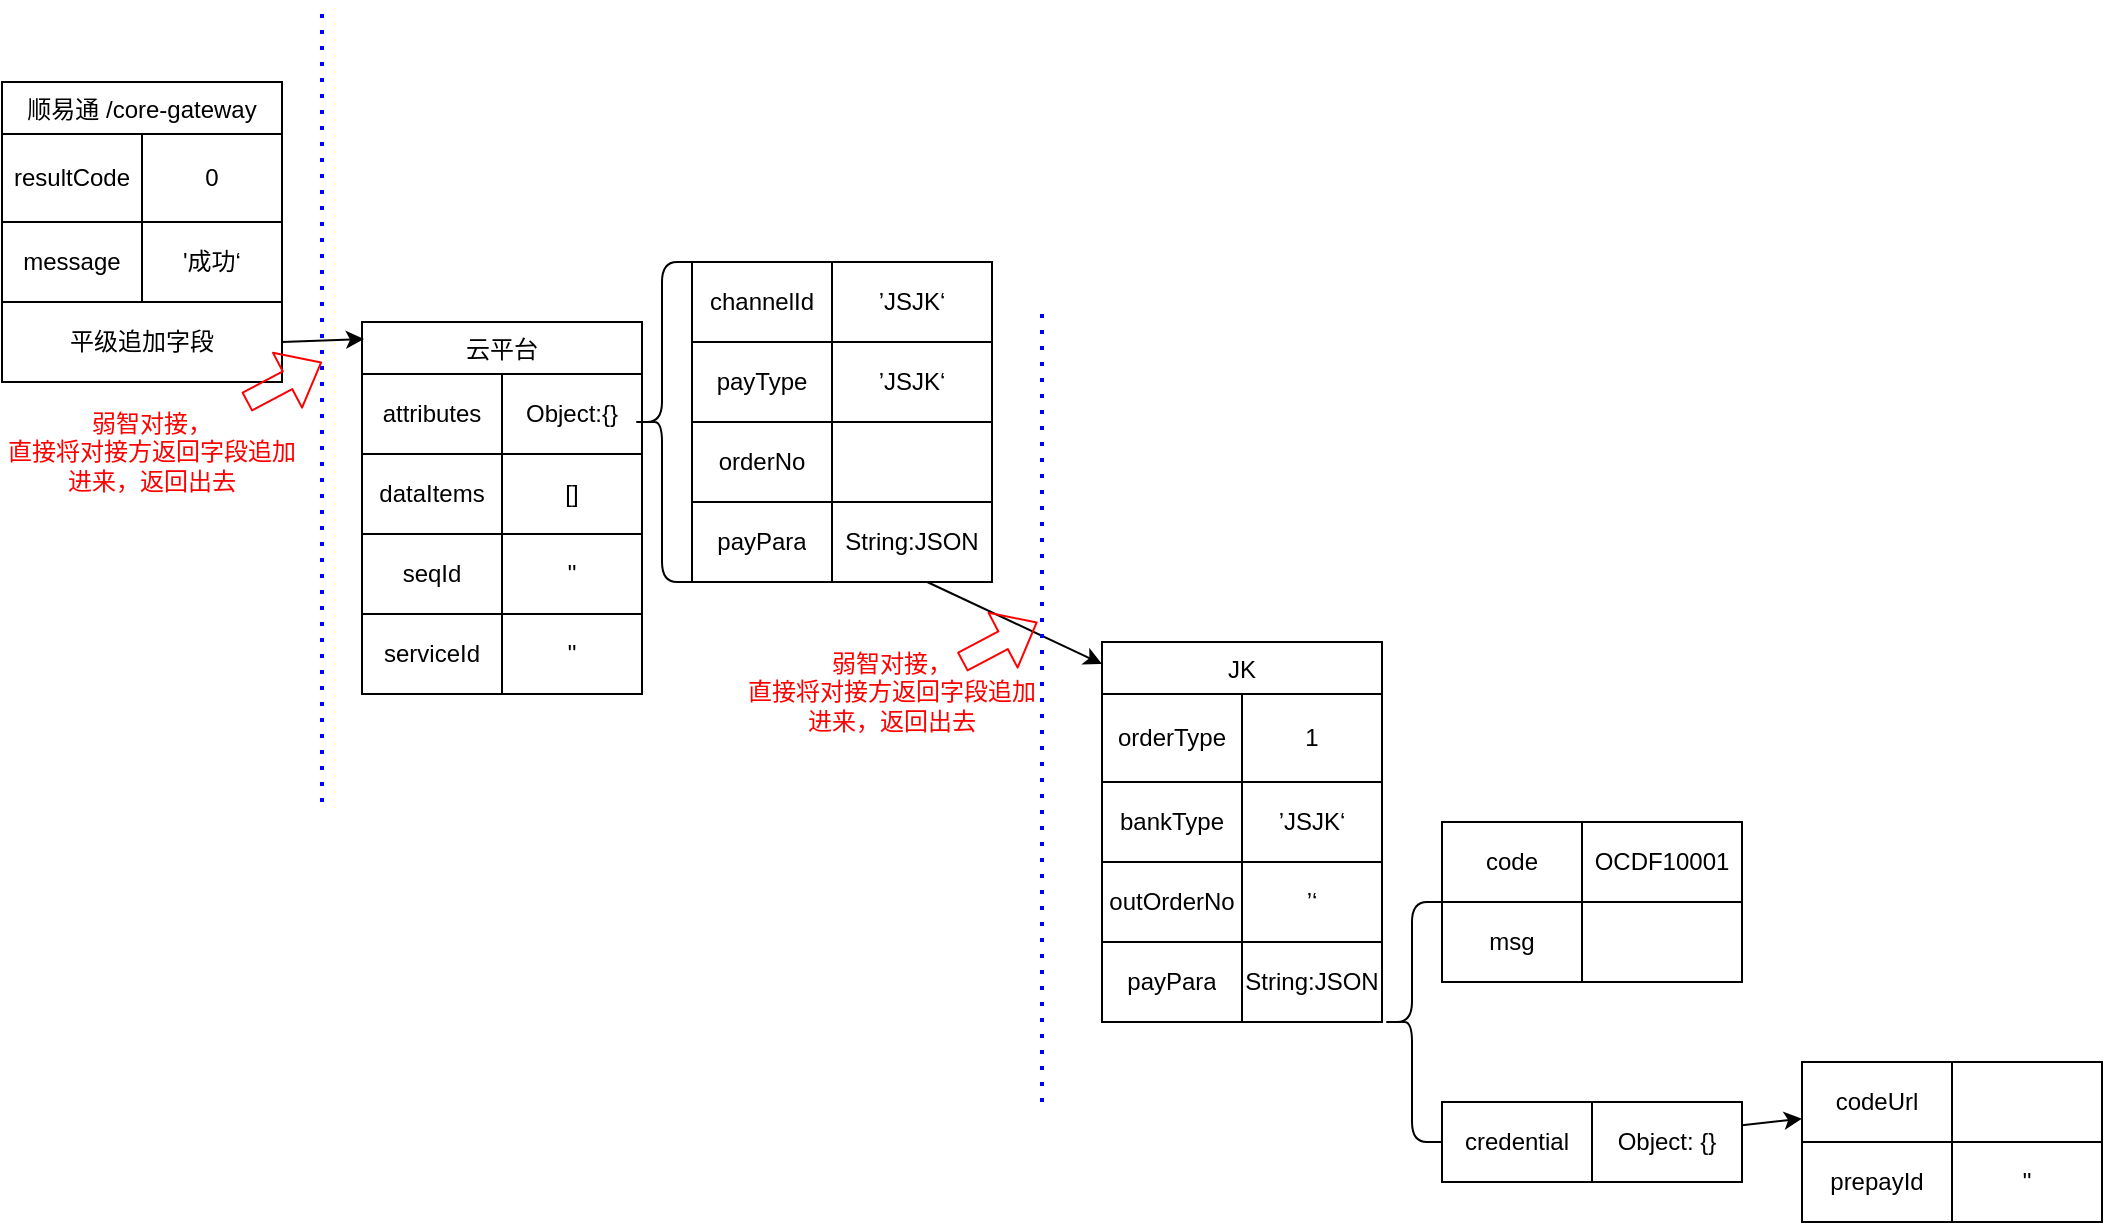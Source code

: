 <mxfile version="14.7.2" type="github">
  <diagram id="R2lEEEUBdFMjLlhIrx00" name="Page-1">
    <mxGraphModel dx="1079" dy="1741" grid="1" gridSize="10" guides="1" tooltips="1" connect="1" arrows="1" fold="1" page="1" pageScale="1" pageWidth="850" pageHeight="1100" math="0" shadow="0" extFonts="Permanent Marker^https://fonts.googleapis.com/css?family=Permanent+Marker">
      <root>
        <mxCell id="0" />
        <mxCell id="1" parent="0" />
        <mxCell id="_d_4bOYa-m-xZiI8dY3d-9" value="顺易通 /core-gateway" style="swimlane;fontStyle=0;childLayout=stackLayout;horizontal=1;startSize=26;horizontalStack=0;resizeParent=1;resizeParentMax=0;resizeLast=0;collapsible=1;marginBottom=0;" vertex="1" parent="1">
          <mxGeometry x="20" y="40" width="140" height="110" as="geometry" />
        </mxCell>
        <mxCell id="_d_4bOYa-m-xZiI8dY3d-44" value="" style="shape=table;html=1;whiteSpace=wrap;startSize=0;container=1;collapsible=0;childLayout=tableLayout;" vertex="1" parent="_d_4bOYa-m-xZiI8dY3d-9">
          <mxGeometry y="26" width="140" height="84" as="geometry" />
        </mxCell>
        <mxCell id="_d_4bOYa-m-xZiI8dY3d-45" value="" style="shape=partialRectangle;html=1;whiteSpace=wrap;collapsible=0;dropTarget=0;pointerEvents=0;fillColor=none;top=0;left=0;bottom=0;right=0;points=[[0,0.5],[1,0.5]];portConstraint=eastwest;" vertex="1" parent="_d_4bOYa-m-xZiI8dY3d-44">
          <mxGeometry width="140" height="44" as="geometry" />
        </mxCell>
        <mxCell id="_d_4bOYa-m-xZiI8dY3d-46" value="resultCode" style="shape=partialRectangle;html=1;whiteSpace=wrap;connectable=0;overflow=hidden;fillColor=none;top=0;left=0;bottom=0;right=0;" vertex="1" parent="_d_4bOYa-m-xZiI8dY3d-45">
          <mxGeometry width="70" height="44" as="geometry" />
        </mxCell>
        <mxCell id="_d_4bOYa-m-xZiI8dY3d-47" value="0" style="shape=partialRectangle;html=1;whiteSpace=wrap;connectable=0;overflow=hidden;fillColor=none;top=0;left=0;bottom=0;right=0;" vertex="1" parent="_d_4bOYa-m-xZiI8dY3d-45">
          <mxGeometry x="70" width="70" height="44" as="geometry" />
        </mxCell>
        <mxCell id="_d_4bOYa-m-xZiI8dY3d-48" value="" style="shape=partialRectangle;html=1;whiteSpace=wrap;collapsible=0;dropTarget=0;pointerEvents=0;fillColor=none;top=0;left=0;bottom=0;right=0;points=[[0,0.5],[1,0.5]];portConstraint=eastwest;" vertex="1" parent="_d_4bOYa-m-xZiI8dY3d-44">
          <mxGeometry y="44" width="140" height="40" as="geometry" />
        </mxCell>
        <mxCell id="_d_4bOYa-m-xZiI8dY3d-49" value="message" style="shape=partialRectangle;html=1;whiteSpace=wrap;connectable=0;overflow=hidden;fillColor=none;top=0;left=0;bottom=0;right=0;" vertex="1" parent="_d_4bOYa-m-xZiI8dY3d-48">
          <mxGeometry width="70" height="40" as="geometry" />
        </mxCell>
        <mxCell id="_d_4bOYa-m-xZiI8dY3d-50" value="&#39;成功‘" style="shape=partialRectangle;html=1;whiteSpace=wrap;connectable=0;overflow=hidden;fillColor=none;top=0;left=0;bottom=0;right=0;" vertex="1" parent="_d_4bOYa-m-xZiI8dY3d-48">
          <mxGeometry x="70" width="70" height="40" as="geometry" />
        </mxCell>
        <mxCell id="_d_4bOYa-m-xZiI8dY3d-123" value="" style="edgeStyle=none;rounded=0;orthogonalLoop=1;jettySize=auto;html=1;entryX=0;entryY=0.058;entryDx=0;entryDy=0;entryPerimeter=0;" edge="1" parent="1" source="_d_4bOYa-m-xZiI8dY3d-212" target="_d_4bOYa-m-xZiI8dY3d-109">
          <mxGeometry relative="1" as="geometry">
            <mxPoint x="570" y="260" as="sourcePoint" />
          </mxGeometry>
        </mxCell>
        <mxCell id="_d_4bOYa-m-xZiI8dY3d-88" value="云平台" style="swimlane;fontStyle=0;childLayout=stackLayout;horizontal=1;startSize=26;horizontalStack=0;resizeParent=1;resizeParentMax=0;resizeLast=0;collapsible=1;marginBottom=0;" vertex="1" parent="1">
          <mxGeometry x="200" y="160" width="140" height="186" as="geometry" />
        </mxCell>
        <mxCell id="_d_4bOYa-m-xZiI8dY3d-89" value="" style="shape=table;html=1;whiteSpace=wrap;startSize=0;container=1;collapsible=0;childLayout=tableLayout;" vertex="1" parent="_d_4bOYa-m-xZiI8dY3d-88">
          <mxGeometry y="26" width="140" height="160" as="geometry" />
        </mxCell>
        <mxCell id="_d_4bOYa-m-xZiI8dY3d-51" value="" style="shape=partialRectangle;html=1;whiteSpace=wrap;collapsible=0;dropTarget=0;pointerEvents=0;fillColor=none;top=0;left=0;bottom=0;right=0;points=[[0,0.5],[1,0.5]];portConstraint=eastwest;" vertex="1" parent="_d_4bOYa-m-xZiI8dY3d-89">
          <mxGeometry width="140" height="40" as="geometry" />
        </mxCell>
        <mxCell id="_d_4bOYa-m-xZiI8dY3d-52" value="attributes" style="shape=partialRectangle;html=1;whiteSpace=wrap;connectable=0;overflow=hidden;fillColor=none;top=0;left=0;bottom=0;right=0;" vertex="1" parent="_d_4bOYa-m-xZiI8dY3d-51">
          <mxGeometry width="70" height="40" as="geometry" />
        </mxCell>
        <mxCell id="_d_4bOYa-m-xZiI8dY3d-53" value="Object:{}" style="shape=partialRectangle;html=1;whiteSpace=wrap;connectable=0;overflow=hidden;fillColor=none;top=0;left=0;bottom=0;right=0;" vertex="1" parent="_d_4bOYa-m-xZiI8dY3d-51">
          <mxGeometry x="70" width="70" height="40" as="geometry" />
        </mxCell>
        <mxCell id="_d_4bOYa-m-xZiI8dY3d-54" value="" style="shape=partialRectangle;html=1;whiteSpace=wrap;collapsible=0;dropTarget=0;pointerEvents=0;fillColor=none;top=0;left=0;bottom=0;right=0;points=[[0,0.5],[1,0.5]];portConstraint=eastwest;" vertex="1" parent="_d_4bOYa-m-xZiI8dY3d-89">
          <mxGeometry y="40" width="140" height="40" as="geometry" />
        </mxCell>
        <mxCell id="_d_4bOYa-m-xZiI8dY3d-55" value="dataItems" style="shape=partialRectangle;html=1;whiteSpace=wrap;connectable=0;overflow=hidden;fillColor=none;top=0;left=0;bottom=0;right=0;" vertex="1" parent="_d_4bOYa-m-xZiI8dY3d-54">
          <mxGeometry width="70" height="40" as="geometry" />
        </mxCell>
        <mxCell id="_d_4bOYa-m-xZiI8dY3d-56" value="[]" style="shape=partialRectangle;html=1;whiteSpace=wrap;connectable=0;overflow=hidden;fillColor=none;top=0;left=0;bottom=0;right=0;" vertex="1" parent="_d_4bOYa-m-xZiI8dY3d-54">
          <mxGeometry x="70" width="70" height="40" as="geometry" />
        </mxCell>
        <mxCell id="_d_4bOYa-m-xZiI8dY3d-57" value="" style="shape=partialRectangle;html=1;whiteSpace=wrap;collapsible=0;dropTarget=0;pointerEvents=0;fillColor=none;top=0;left=0;bottom=0;right=0;points=[[0,0.5],[1,0.5]];portConstraint=eastwest;" vertex="1" parent="_d_4bOYa-m-xZiI8dY3d-89">
          <mxGeometry y="80" width="140" height="40" as="geometry" />
        </mxCell>
        <mxCell id="_d_4bOYa-m-xZiI8dY3d-58" value="seqId" style="shape=partialRectangle;html=1;whiteSpace=wrap;connectable=0;overflow=hidden;fillColor=none;top=0;left=0;bottom=0;right=0;" vertex="1" parent="_d_4bOYa-m-xZiI8dY3d-57">
          <mxGeometry width="70" height="40" as="geometry" />
        </mxCell>
        <mxCell id="_d_4bOYa-m-xZiI8dY3d-59" value="&#39;&#39;" style="shape=partialRectangle;html=1;whiteSpace=wrap;connectable=0;overflow=hidden;fillColor=none;top=0;left=0;bottom=0;right=0;" vertex="1" parent="_d_4bOYa-m-xZiI8dY3d-57">
          <mxGeometry x="70" width="70" height="40" as="geometry" />
        </mxCell>
        <mxCell id="_d_4bOYa-m-xZiI8dY3d-63" style="shape=partialRectangle;html=1;whiteSpace=wrap;collapsible=0;dropTarget=0;pointerEvents=0;fillColor=none;top=0;left=0;bottom=0;right=0;points=[[0,0.5],[1,0.5]];portConstraint=eastwest;" vertex="1" parent="_d_4bOYa-m-xZiI8dY3d-89">
          <mxGeometry y="120" width="140" height="40" as="geometry" />
        </mxCell>
        <mxCell id="_d_4bOYa-m-xZiI8dY3d-64" value="serviceId" style="shape=partialRectangle;html=1;whiteSpace=wrap;connectable=0;overflow=hidden;fillColor=none;top=0;left=0;bottom=0;right=0;" vertex="1" parent="_d_4bOYa-m-xZiI8dY3d-63">
          <mxGeometry width="70" height="40" as="geometry" />
        </mxCell>
        <mxCell id="_d_4bOYa-m-xZiI8dY3d-65" value="&#39;&#39;" style="shape=partialRectangle;html=1;whiteSpace=wrap;connectable=0;overflow=hidden;fillColor=none;top=0;left=0;bottom=0;right=0;" vertex="1" parent="_d_4bOYa-m-xZiI8dY3d-63">
          <mxGeometry x="70" width="70" height="40" as="geometry" />
        </mxCell>
        <mxCell id="_d_4bOYa-m-xZiI8dY3d-109" value="JK" style="swimlane;fontStyle=0;childLayout=stackLayout;horizontal=1;startSize=26;horizontalStack=0;resizeParent=1;resizeParentMax=0;resizeLast=0;collapsible=1;marginBottom=0;" vertex="1" parent="1">
          <mxGeometry x="570" y="320" width="140" height="190" as="geometry" />
        </mxCell>
        <mxCell id="_d_4bOYa-m-xZiI8dY3d-110" value="" style="shape=table;html=1;whiteSpace=wrap;startSize=0;container=1;collapsible=0;childLayout=tableLayout;" vertex="1" parent="_d_4bOYa-m-xZiI8dY3d-109">
          <mxGeometry y="26" width="140" height="164" as="geometry" />
        </mxCell>
        <mxCell id="_d_4bOYa-m-xZiI8dY3d-111" value="" style="shape=partialRectangle;html=1;whiteSpace=wrap;collapsible=0;dropTarget=0;pointerEvents=0;fillColor=none;top=0;left=0;bottom=0;right=0;points=[[0,0.5],[1,0.5]];portConstraint=eastwest;" vertex="1" parent="_d_4bOYa-m-xZiI8dY3d-110">
          <mxGeometry width="140" height="44" as="geometry" />
        </mxCell>
        <mxCell id="_d_4bOYa-m-xZiI8dY3d-112" value="orderType" style="shape=partialRectangle;html=1;whiteSpace=wrap;connectable=0;overflow=hidden;fillColor=none;top=0;left=0;bottom=0;right=0;" vertex="1" parent="_d_4bOYa-m-xZiI8dY3d-111">
          <mxGeometry width="70" height="44" as="geometry" />
        </mxCell>
        <mxCell id="_d_4bOYa-m-xZiI8dY3d-113" value="1" style="shape=partialRectangle;html=1;whiteSpace=wrap;connectable=0;overflow=hidden;fillColor=none;top=0;left=0;bottom=0;right=0;" vertex="1" parent="_d_4bOYa-m-xZiI8dY3d-111">
          <mxGeometry x="70" width="70" height="44" as="geometry" />
        </mxCell>
        <mxCell id="_d_4bOYa-m-xZiI8dY3d-114" value="" style="shape=partialRectangle;html=1;whiteSpace=wrap;collapsible=0;dropTarget=0;pointerEvents=0;fillColor=none;top=0;left=0;bottom=0;right=0;points=[[0,0.5],[1,0.5]];portConstraint=eastwest;" vertex="1" parent="_d_4bOYa-m-xZiI8dY3d-110">
          <mxGeometry y="44" width="140" height="40" as="geometry" />
        </mxCell>
        <mxCell id="_d_4bOYa-m-xZiI8dY3d-115" value="bankType" style="shape=partialRectangle;html=1;whiteSpace=wrap;connectable=0;overflow=hidden;fillColor=none;top=0;left=0;bottom=0;right=0;" vertex="1" parent="_d_4bOYa-m-xZiI8dY3d-114">
          <mxGeometry width="70" height="40" as="geometry" />
        </mxCell>
        <mxCell id="_d_4bOYa-m-xZiI8dY3d-116" value="’JSJK‘" style="shape=partialRectangle;html=1;whiteSpace=wrap;connectable=0;overflow=hidden;fillColor=none;top=0;left=0;bottom=0;right=0;" vertex="1" parent="_d_4bOYa-m-xZiI8dY3d-114">
          <mxGeometry x="70" width="70" height="40" as="geometry" />
        </mxCell>
        <mxCell id="_d_4bOYa-m-xZiI8dY3d-117" value="" style="shape=partialRectangle;html=1;whiteSpace=wrap;collapsible=0;dropTarget=0;pointerEvents=0;fillColor=none;top=0;left=0;bottom=0;right=0;points=[[0,0.5],[1,0.5]];portConstraint=eastwest;" vertex="1" parent="_d_4bOYa-m-xZiI8dY3d-110">
          <mxGeometry y="84" width="140" height="40" as="geometry" />
        </mxCell>
        <mxCell id="_d_4bOYa-m-xZiI8dY3d-118" value="outOrderNo" style="shape=partialRectangle;html=1;whiteSpace=wrap;connectable=0;overflow=hidden;fillColor=none;top=0;left=0;bottom=0;right=0;" vertex="1" parent="_d_4bOYa-m-xZiI8dY3d-117">
          <mxGeometry width="70" height="40" as="geometry" />
        </mxCell>
        <mxCell id="_d_4bOYa-m-xZiI8dY3d-119" value="’‘" style="shape=partialRectangle;html=1;whiteSpace=wrap;connectable=0;overflow=hidden;fillColor=none;top=0;left=0;bottom=0;right=0;" vertex="1" parent="_d_4bOYa-m-xZiI8dY3d-117">
          <mxGeometry x="70" width="70" height="40" as="geometry" />
        </mxCell>
        <mxCell id="_d_4bOYa-m-xZiI8dY3d-120" value="" style="shape=partialRectangle;html=1;whiteSpace=wrap;collapsible=0;dropTarget=0;pointerEvents=0;fillColor=none;top=0;left=0;bottom=0;right=0;points=[[0,0.5],[1,0.5]];portConstraint=eastwest;" vertex="1" parent="_d_4bOYa-m-xZiI8dY3d-110">
          <mxGeometry y="124" width="140" height="40" as="geometry" />
        </mxCell>
        <mxCell id="_d_4bOYa-m-xZiI8dY3d-121" value="payPara" style="shape=partialRectangle;html=1;whiteSpace=wrap;connectable=0;overflow=hidden;fillColor=none;top=0;left=0;bottom=0;right=0;" vertex="1" parent="_d_4bOYa-m-xZiI8dY3d-120">
          <mxGeometry width="70" height="40" as="geometry" />
        </mxCell>
        <mxCell id="_d_4bOYa-m-xZiI8dY3d-122" value="String:JSON" style="shape=partialRectangle;html=1;whiteSpace=wrap;connectable=0;overflow=hidden;fillColor=none;top=0;left=0;bottom=0;right=0;" vertex="1" parent="_d_4bOYa-m-xZiI8dY3d-120">
          <mxGeometry x="70" width="70" height="40" as="geometry" />
        </mxCell>
        <mxCell id="_d_4bOYa-m-xZiI8dY3d-184" value="" style="edgeStyle=none;rounded=0;orthogonalLoop=1;jettySize=auto;html=1;entryX=0.007;entryY=0.046;entryDx=0;entryDy=0;entryPerimeter=0;exitX=1;exitY=0.5;exitDx=0;exitDy=0;" edge="1" parent="1" source="_d_4bOYa-m-xZiI8dY3d-218" target="_d_4bOYa-m-xZiI8dY3d-88">
          <mxGeometry relative="1" as="geometry">
            <mxPoint x="180" y="163.378" as="sourcePoint" />
            <mxPoint x="690" y="431.02" as="targetPoint" />
          </mxGeometry>
        </mxCell>
        <mxCell id="_d_4bOYa-m-xZiI8dY3d-191" value="" style="shape=partialRectangle;html=1;whiteSpace=wrap;connectable=0;overflow=hidden;fillColor=none;top=0;left=0;bottom=0;right=0;" vertex="1" parent="1">
          <mxGeometry x="405" y="234" width="70" height="40" as="geometry" />
        </mxCell>
        <mxCell id="_d_4bOYa-m-xZiI8dY3d-202" value="" style="shape=table;html=1;whiteSpace=wrap;startSize=0;container=1;collapsible=0;childLayout=tableLayout;" vertex="1" parent="1">
          <mxGeometry x="365" y="130" width="150" height="160" as="geometry" />
        </mxCell>
        <mxCell id="_d_4bOYa-m-xZiI8dY3d-203" value="" style="shape=partialRectangle;html=1;whiteSpace=wrap;collapsible=0;dropTarget=0;pointerEvents=0;fillColor=none;top=0;left=0;bottom=0;right=0;points=[[0,0.5],[1,0.5]];portConstraint=eastwest;" vertex="1" parent="_d_4bOYa-m-xZiI8dY3d-202">
          <mxGeometry width="150" height="40" as="geometry" />
        </mxCell>
        <mxCell id="_d_4bOYa-m-xZiI8dY3d-204" value="&lt;span&gt;channelId&lt;/span&gt;" style="shape=partialRectangle;html=1;whiteSpace=wrap;connectable=0;overflow=hidden;fillColor=none;top=0;left=0;bottom=0;right=0;" vertex="1" parent="_d_4bOYa-m-xZiI8dY3d-203">
          <mxGeometry width="70" height="40" as="geometry" />
        </mxCell>
        <mxCell id="_d_4bOYa-m-xZiI8dY3d-205" value="&lt;span&gt;’JSJK‘&lt;/span&gt;" style="shape=partialRectangle;html=1;whiteSpace=wrap;connectable=0;overflow=hidden;fillColor=none;top=0;left=0;bottom=0;right=0;" vertex="1" parent="_d_4bOYa-m-xZiI8dY3d-203">
          <mxGeometry x="70" width="80" height="40" as="geometry" />
        </mxCell>
        <mxCell id="_d_4bOYa-m-xZiI8dY3d-206" value="" style="shape=partialRectangle;html=1;whiteSpace=wrap;collapsible=0;dropTarget=0;pointerEvents=0;fillColor=none;top=0;left=0;bottom=0;right=0;points=[[0,0.5],[1,0.5]];portConstraint=eastwest;" vertex="1" parent="_d_4bOYa-m-xZiI8dY3d-202">
          <mxGeometry y="40" width="150" height="40" as="geometry" />
        </mxCell>
        <mxCell id="_d_4bOYa-m-xZiI8dY3d-207" value="&lt;span&gt;payType&lt;/span&gt;" style="shape=partialRectangle;html=1;whiteSpace=wrap;connectable=0;overflow=hidden;fillColor=none;top=0;left=0;bottom=0;right=0;" vertex="1" parent="_d_4bOYa-m-xZiI8dY3d-206">
          <mxGeometry width="70" height="40" as="geometry" />
        </mxCell>
        <mxCell id="_d_4bOYa-m-xZiI8dY3d-208" value="&lt;span&gt;’JSJK‘&lt;/span&gt;" style="shape=partialRectangle;html=1;whiteSpace=wrap;connectable=0;overflow=hidden;fillColor=none;top=0;left=0;bottom=0;right=0;" vertex="1" parent="_d_4bOYa-m-xZiI8dY3d-206">
          <mxGeometry x="70" width="80" height="40" as="geometry" />
        </mxCell>
        <mxCell id="_d_4bOYa-m-xZiI8dY3d-209" value="" style="shape=partialRectangle;html=1;whiteSpace=wrap;collapsible=0;dropTarget=0;pointerEvents=0;fillColor=none;top=0;left=0;bottom=0;right=0;points=[[0,0.5],[1,0.5]];portConstraint=eastwest;" vertex="1" parent="_d_4bOYa-m-xZiI8dY3d-202">
          <mxGeometry y="80" width="150" height="40" as="geometry" />
        </mxCell>
        <mxCell id="_d_4bOYa-m-xZiI8dY3d-210" value="&lt;span&gt;orderNo&lt;/span&gt;" style="shape=partialRectangle;html=1;whiteSpace=wrap;connectable=0;overflow=hidden;fillColor=none;top=0;left=0;bottom=0;right=0;" vertex="1" parent="_d_4bOYa-m-xZiI8dY3d-209">
          <mxGeometry width="70" height="40" as="geometry" />
        </mxCell>
        <mxCell id="_d_4bOYa-m-xZiI8dY3d-211" value="" style="shape=partialRectangle;html=1;whiteSpace=wrap;connectable=0;overflow=hidden;fillColor=none;top=0;left=0;bottom=0;right=0;" vertex="1" parent="_d_4bOYa-m-xZiI8dY3d-209">
          <mxGeometry x="70" width="80" height="40" as="geometry" />
        </mxCell>
        <mxCell id="_d_4bOYa-m-xZiI8dY3d-212" value="" style="shape=partialRectangle;html=1;whiteSpace=wrap;collapsible=0;dropTarget=0;pointerEvents=0;fillColor=none;top=0;left=0;bottom=0;right=0;points=[[0,0.5],[1,0.5]];portConstraint=eastwest;" vertex="1" parent="_d_4bOYa-m-xZiI8dY3d-202">
          <mxGeometry y="120" width="150" height="40" as="geometry" />
        </mxCell>
        <mxCell id="_d_4bOYa-m-xZiI8dY3d-213" value="&lt;span&gt;payPara&lt;/span&gt;" style="shape=partialRectangle;html=1;whiteSpace=wrap;connectable=0;overflow=hidden;fillColor=none;top=0;left=0;bottom=0;right=0;" vertex="1" parent="_d_4bOYa-m-xZiI8dY3d-212">
          <mxGeometry width="70" height="40" as="geometry" />
        </mxCell>
        <mxCell id="_d_4bOYa-m-xZiI8dY3d-214" value="&lt;span&gt;String:JSON&lt;/span&gt;" style="shape=partialRectangle;html=1;whiteSpace=wrap;connectable=0;overflow=hidden;fillColor=none;top=0;left=0;bottom=0;right=0;" vertex="1" parent="_d_4bOYa-m-xZiI8dY3d-212">
          <mxGeometry x="70" width="80" height="40" as="geometry" />
        </mxCell>
        <mxCell id="_d_4bOYa-m-xZiI8dY3d-215" value="" style="shape=curlyBracket;whiteSpace=wrap;html=1;rounded=1;size=0.5;" vertex="1" parent="1">
          <mxGeometry x="335" y="130" width="30" height="160" as="geometry" />
        </mxCell>
        <mxCell id="_d_4bOYa-m-xZiI8dY3d-217" value="" style="shape=table;html=1;whiteSpace=wrap;startSize=0;container=1;collapsible=0;childLayout=tableLayout;" vertex="1" parent="1">
          <mxGeometry x="20" y="150" width="140" height="40" as="geometry" />
        </mxCell>
        <mxCell id="_d_4bOYa-m-xZiI8dY3d-218" value="" style="shape=partialRectangle;html=1;whiteSpace=wrap;collapsible=0;dropTarget=0;pointerEvents=0;fillColor=none;top=0;left=0;bottom=0;right=0;points=[[0,0.5],[1,0.5]];portConstraint=eastwest;" vertex="1" parent="_d_4bOYa-m-xZiI8dY3d-217">
          <mxGeometry width="140" height="40" as="geometry" />
        </mxCell>
        <mxCell id="_d_4bOYa-m-xZiI8dY3d-219" value="平级追加字段" style="shape=partialRectangle;html=1;whiteSpace=wrap;connectable=0;overflow=hidden;fillColor=none;top=0;left=0;bottom=0;right=0;" vertex="1" parent="_d_4bOYa-m-xZiI8dY3d-218">
          <mxGeometry width="140" height="40" as="geometry" />
        </mxCell>
        <mxCell id="_d_4bOYa-m-xZiI8dY3d-220" value="" style="shape=table;html=1;whiteSpace=wrap;startSize=0;container=1;collapsible=0;childLayout=tableLayout;" vertex="1" parent="1">
          <mxGeometry x="740" y="410" width="150" height="80" as="geometry" />
        </mxCell>
        <mxCell id="_d_4bOYa-m-xZiI8dY3d-221" value="" style="shape=partialRectangle;html=1;whiteSpace=wrap;collapsible=0;dropTarget=0;pointerEvents=0;fillColor=none;top=0;left=0;bottom=0;right=0;points=[[0,0.5],[1,0.5]];portConstraint=eastwest;" vertex="1" parent="_d_4bOYa-m-xZiI8dY3d-220">
          <mxGeometry width="150" height="40" as="geometry" />
        </mxCell>
        <mxCell id="_d_4bOYa-m-xZiI8dY3d-222" value="&lt;span&gt;code&lt;/span&gt;" style="shape=partialRectangle;html=1;whiteSpace=wrap;connectable=0;overflow=hidden;fillColor=none;top=0;left=0;bottom=0;right=0;" vertex="1" parent="_d_4bOYa-m-xZiI8dY3d-221">
          <mxGeometry width="70" height="40" as="geometry" />
        </mxCell>
        <mxCell id="_d_4bOYa-m-xZiI8dY3d-223" value="&lt;span&gt;OCDF10001&lt;/span&gt;" style="shape=partialRectangle;html=1;whiteSpace=wrap;connectable=0;overflow=hidden;fillColor=none;top=0;left=0;bottom=0;right=0;" vertex="1" parent="_d_4bOYa-m-xZiI8dY3d-221">
          <mxGeometry x="70" width="80" height="40" as="geometry" />
        </mxCell>
        <mxCell id="_d_4bOYa-m-xZiI8dY3d-224" value="" style="shape=partialRectangle;html=1;whiteSpace=wrap;collapsible=0;dropTarget=0;pointerEvents=0;fillColor=none;top=0;left=0;bottom=0;right=0;points=[[0,0.5],[1,0.5]];portConstraint=eastwest;" vertex="1" parent="_d_4bOYa-m-xZiI8dY3d-220">
          <mxGeometry y="40" width="150" height="40" as="geometry" />
        </mxCell>
        <mxCell id="_d_4bOYa-m-xZiI8dY3d-225" value="&lt;span&gt;msg&lt;/span&gt;" style="shape=partialRectangle;html=1;whiteSpace=wrap;connectable=0;overflow=hidden;fillColor=none;top=0;left=0;bottom=0;right=0;" vertex="1" parent="_d_4bOYa-m-xZiI8dY3d-224">
          <mxGeometry width="70" height="40" as="geometry" />
        </mxCell>
        <mxCell id="_d_4bOYa-m-xZiI8dY3d-226" value="" style="shape=partialRectangle;html=1;whiteSpace=wrap;connectable=0;overflow=hidden;fillColor=none;top=0;left=0;bottom=0;right=0;" vertex="1" parent="_d_4bOYa-m-xZiI8dY3d-224">
          <mxGeometry x="70" width="80" height="40" as="geometry" />
        </mxCell>
        <mxCell id="_d_4bOYa-m-xZiI8dY3d-233" value="" style="shape=curlyBracket;whiteSpace=wrap;html=1;rounded=1;size=0.5;" vertex="1" parent="1">
          <mxGeometry x="710" y="450" width="30" height="120" as="geometry" />
        </mxCell>
        <mxCell id="_d_4bOYa-m-xZiI8dY3d-234" value="" style="shape=table;html=1;whiteSpace=wrap;startSize=0;container=1;collapsible=0;childLayout=tableLayout;" vertex="1" parent="1">
          <mxGeometry x="740" y="550" width="150" height="40" as="geometry" />
        </mxCell>
        <mxCell id="_d_4bOYa-m-xZiI8dY3d-230" value="" style="shape=partialRectangle;html=1;whiteSpace=wrap;collapsible=0;dropTarget=0;pointerEvents=0;fillColor=none;top=0;left=0;bottom=0;right=0;points=[[0,0.5],[1,0.5]];portConstraint=eastwest;" vertex="1" parent="_d_4bOYa-m-xZiI8dY3d-234">
          <mxGeometry width="150" height="40" as="geometry" />
        </mxCell>
        <mxCell id="_d_4bOYa-m-xZiI8dY3d-231" value="&lt;span&gt;credential&lt;/span&gt;" style="shape=partialRectangle;html=1;whiteSpace=wrap;connectable=0;overflow=hidden;fillColor=none;top=0;left=0;bottom=0;right=0;" vertex="1" parent="_d_4bOYa-m-xZiI8dY3d-230">
          <mxGeometry width="75" height="40" as="geometry" />
        </mxCell>
        <mxCell id="_d_4bOYa-m-xZiI8dY3d-232" value="&lt;span&gt;Object: {}&lt;/span&gt;" style="shape=partialRectangle;html=1;whiteSpace=wrap;connectable=0;overflow=hidden;fillColor=none;top=0;left=0;bottom=0;right=0;" vertex="1" parent="_d_4bOYa-m-xZiI8dY3d-230">
          <mxGeometry x="75" width="75" height="40" as="geometry" />
        </mxCell>
        <mxCell id="_d_4bOYa-m-xZiI8dY3d-238" value="" style="shape=table;html=1;whiteSpace=wrap;startSize=0;container=1;collapsible=0;childLayout=tableLayout;" vertex="1" parent="1">
          <mxGeometry x="920" y="530" width="150" height="80" as="geometry" />
        </mxCell>
        <mxCell id="_d_4bOYa-m-xZiI8dY3d-239" value="" style="shape=partialRectangle;html=1;whiteSpace=wrap;collapsible=0;dropTarget=0;pointerEvents=0;fillColor=none;top=0;left=0;bottom=0;right=0;points=[[0,0.5],[1,0.5]];portConstraint=eastwest;" vertex="1" parent="_d_4bOYa-m-xZiI8dY3d-238">
          <mxGeometry width="150" height="40" as="geometry" />
        </mxCell>
        <mxCell id="_d_4bOYa-m-xZiI8dY3d-240" value="codeUrl" style="shape=partialRectangle;html=1;whiteSpace=wrap;connectable=0;overflow=hidden;fillColor=none;top=0;left=0;bottom=0;right=0;" vertex="1" parent="_d_4bOYa-m-xZiI8dY3d-239">
          <mxGeometry width="75" height="40" as="geometry" />
        </mxCell>
        <mxCell id="_d_4bOYa-m-xZiI8dY3d-241" value="" style="shape=partialRectangle;html=1;whiteSpace=wrap;connectable=0;overflow=hidden;fillColor=none;top=0;left=0;bottom=0;right=0;" vertex="1" parent="_d_4bOYa-m-xZiI8dY3d-239">
          <mxGeometry x="75" width="75" height="40" as="geometry" />
        </mxCell>
        <mxCell id="_d_4bOYa-m-xZiI8dY3d-242" value="" style="shape=partialRectangle;html=1;whiteSpace=wrap;collapsible=0;dropTarget=0;pointerEvents=0;fillColor=none;top=0;left=0;bottom=0;right=0;points=[[0,0.5],[1,0.5]];portConstraint=eastwest;" vertex="1" parent="_d_4bOYa-m-xZiI8dY3d-238">
          <mxGeometry y="40" width="150" height="40" as="geometry" />
        </mxCell>
        <mxCell id="_d_4bOYa-m-xZiI8dY3d-243" value="&lt;span&gt;prepayId&lt;/span&gt;" style="shape=partialRectangle;html=1;whiteSpace=wrap;connectable=0;overflow=hidden;fillColor=none;top=0;left=0;bottom=0;right=0;" vertex="1" parent="_d_4bOYa-m-xZiI8dY3d-242">
          <mxGeometry width="75" height="40" as="geometry" />
        </mxCell>
        <mxCell id="_d_4bOYa-m-xZiI8dY3d-244" value="&lt;span&gt;&#39;&#39;&lt;/span&gt;" style="shape=partialRectangle;html=1;whiteSpace=wrap;connectable=0;overflow=hidden;fillColor=none;top=0;left=0;bottom=0;right=0;" vertex="1" parent="_d_4bOYa-m-xZiI8dY3d-242">
          <mxGeometry x="75" width="75" height="40" as="geometry" />
        </mxCell>
        <mxCell id="_d_4bOYa-m-xZiI8dY3d-245" value="" style="endArrow=classic;html=1;" edge="1" parent="1" source="_d_4bOYa-m-xZiI8dY3d-230" target="_d_4bOYa-m-xZiI8dY3d-239">
          <mxGeometry width="50" height="50" relative="1" as="geometry">
            <mxPoint x="1050" y="460" as="sourcePoint" />
            <mxPoint x="1100" y="410" as="targetPoint" />
          </mxGeometry>
        </mxCell>
        <mxCell id="_d_4bOYa-m-xZiI8dY3d-246" value="" style="endArrow=none;dashed=1;html=1;dashPattern=1 3;strokeWidth=2;strokeColor=#0000FF;" edge="1" parent="1">
          <mxGeometry width="50" height="50" relative="1" as="geometry">
            <mxPoint x="180" y="400" as="sourcePoint" />
            <mxPoint x="180" as="targetPoint" />
          </mxGeometry>
        </mxCell>
        <mxCell id="_d_4bOYa-m-xZiI8dY3d-247" value="" style="endArrow=none;dashed=1;html=1;dashPattern=1 3;strokeWidth=2;strokeColor=#0000FF;" edge="1" parent="1">
          <mxGeometry width="50" height="50" relative="1" as="geometry">
            <mxPoint x="540" y="550" as="sourcePoint" />
            <mxPoint x="540" y="150" as="targetPoint" />
          </mxGeometry>
        </mxCell>
        <mxCell id="_d_4bOYa-m-xZiI8dY3d-248" value="弱智对接，&lt;br&gt;直接将对接方返回字段追加进来，返回出去" style="text;html=1;strokeColor=none;fillColor=none;align=center;verticalAlign=middle;whiteSpace=wrap;rounded=0;fontColor=#FF0000;" vertex="1" parent="1">
          <mxGeometry x="20" y="200" width="150" height="50" as="geometry" />
        </mxCell>
        <mxCell id="_d_4bOYa-m-xZiI8dY3d-249" value="弱智对接，&lt;br&gt;直接将对接方返回字段追加进来，返回出去" style="text;html=1;strokeColor=none;fillColor=none;align=center;verticalAlign=middle;whiteSpace=wrap;rounded=0;fontColor=#FF0000;" vertex="1" parent="1">
          <mxGeometry x="390" y="320" width="150" height="50" as="geometry" />
        </mxCell>
        <mxCell id="_d_4bOYa-m-xZiI8dY3d-250" value="" style="shape=flexArrow;endArrow=classic;html=1;fontColor=#FF0000;strokeColor=#FF0000;" edge="1" parent="1" source="_d_4bOYa-m-xZiI8dY3d-248">
          <mxGeometry width="50" height="50" relative="1" as="geometry">
            <mxPoint x="510" y="300" as="sourcePoint" />
            <mxPoint x="180" y="180" as="targetPoint" />
          </mxGeometry>
        </mxCell>
        <mxCell id="_d_4bOYa-m-xZiI8dY3d-251" value="" style="shape=flexArrow;endArrow=classic;html=1;fontColor=#FF0000;strokeColor=#FF0000;" edge="1" parent="1">
          <mxGeometry width="50" height="50" relative="1" as="geometry">
            <mxPoint x="500.002" y="330" as="sourcePoint" />
            <mxPoint x="537.78" y="310" as="targetPoint" />
          </mxGeometry>
        </mxCell>
      </root>
    </mxGraphModel>
  </diagram>
</mxfile>
